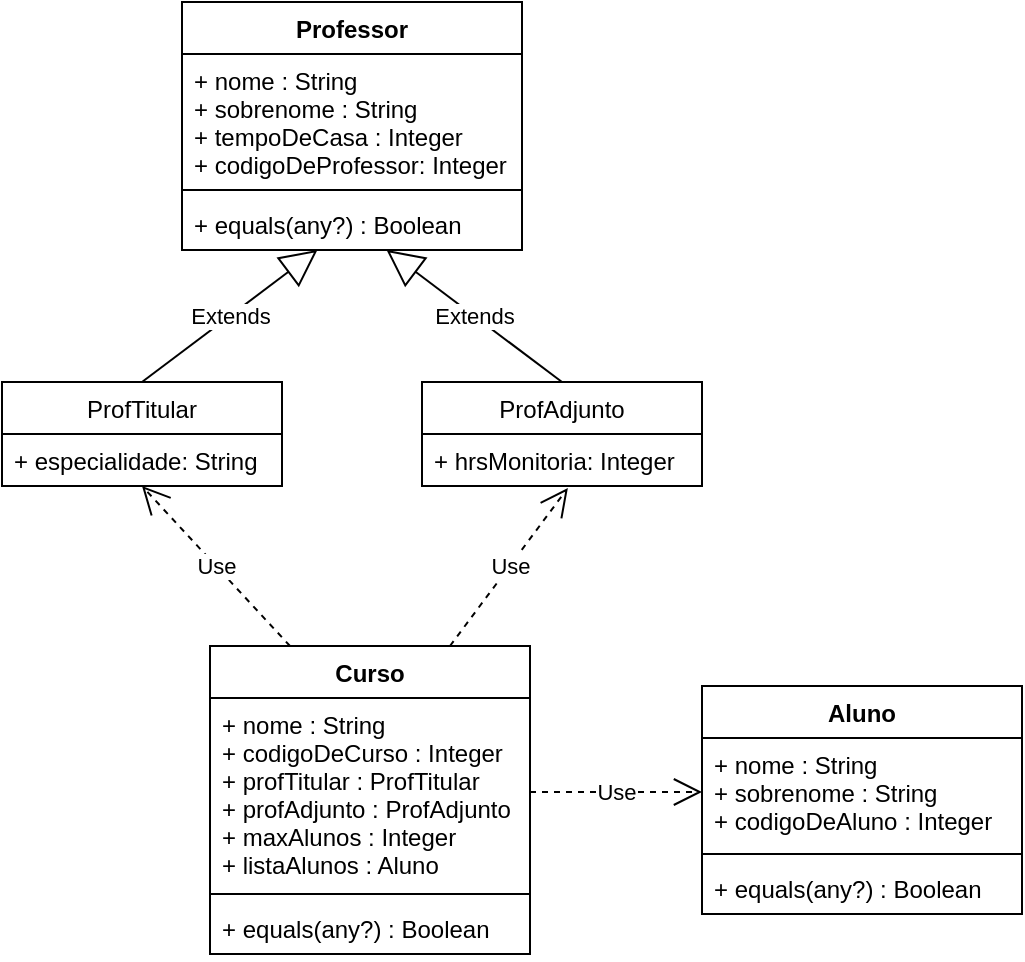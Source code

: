 <mxfile version="13.7.5" type="device"><diagram id="jfgvFl8_3uSusl3U_5JF" name="Page-1"><mxGraphModel dx="868" dy="433" grid="1" gridSize="10" guides="1" tooltips="1" connect="1" arrows="1" fold="1" page="1" pageScale="1" pageWidth="827" pageHeight="1169" math="0" shadow="0"><root><mxCell id="0"/><mxCell id="1" parent="0"/><mxCell id="T_KRJp2PCPthfg3AWI1L-1" value="Professor" style="swimlane;fontStyle=1;align=center;verticalAlign=top;childLayout=stackLayout;horizontal=1;startSize=26;horizontalStack=0;resizeParent=1;resizeParentMax=0;resizeLast=0;collapsible=1;marginBottom=0;" parent="1" vertex="1"><mxGeometry x="320" y="80" width="170" height="124" as="geometry"/></mxCell><mxCell id="T_KRJp2PCPthfg3AWI1L-2" value="+ nome : String&#10;+ sobrenome : String&#10;+ tempoDeCasa : Integer&#10;+ codigoDeProfessor: Integer" style="text;strokeColor=none;fillColor=none;align=left;verticalAlign=top;spacingLeft=4;spacingRight=4;overflow=hidden;rotatable=0;points=[[0,0.5],[1,0.5]];portConstraint=eastwest;" parent="T_KRJp2PCPthfg3AWI1L-1" vertex="1"><mxGeometry y="26" width="170" height="64" as="geometry"/></mxCell><mxCell id="T_KRJp2PCPthfg3AWI1L-3" value="" style="line;strokeWidth=1;fillColor=none;align=left;verticalAlign=middle;spacingTop=-1;spacingLeft=3;spacingRight=3;rotatable=0;labelPosition=right;points=[];portConstraint=eastwest;" parent="T_KRJp2PCPthfg3AWI1L-1" vertex="1"><mxGeometry y="90" width="170" height="8" as="geometry"/></mxCell><mxCell id="T_KRJp2PCPthfg3AWI1L-4" value="+ equals(any?) : Boolean" style="text;strokeColor=none;fillColor=none;align=left;verticalAlign=top;spacingLeft=4;spacingRight=4;overflow=hidden;rotatable=0;points=[[0,0.5],[1,0.5]];portConstraint=eastwest;" parent="T_KRJp2PCPthfg3AWI1L-1" vertex="1"><mxGeometry y="98" width="170" height="26" as="geometry"/></mxCell><mxCell id="Grdmdn2kO0zhjB0yxHhL-5" value="ProfAdjunto" style="swimlane;fontStyle=0;childLayout=stackLayout;horizontal=1;startSize=26;fillColor=none;horizontalStack=0;resizeParent=1;resizeParentMax=0;resizeLast=0;collapsible=1;marginBottom=0;" vertex="1" parent="1"><mxGeometry x="440" y="270" width="140" height="52" as="geometry"/></mxCell><mxCell id="Grdmdn2kO0zhjB0yxHhL-6" value="+ hrsMonitoria: Integer" style="text;strokeColor=none;fillColor=none;align=left;verticalAlign=top;spacingLeft=4;spacingRight=4;overflow=hidden;rotatable=0;points=[[0,0.5],[1,0.5]];portConstraint=eastwest;" vertex="1" parent="Grdmdn2kO0zhjB0yxHhL-5"><mxGeometry y="26" width="140" height="26" as="geometry"/></mxCell><mxCell id="Grdmdn2kO0zhjB0yxHhL-1" value="ProfTitular" style="swimlane;fontStyle=0;childLayout=stackLayout;horizontal=1;startSize=26;fillColor=none;horizontalStack=0;resizeParent=1;resizeParentMax=0;resizeLast=0;collapsible=1;marginBottom=0;" vertex="1" parent="1"><mxGeometry x="230" y="270" width="140" height="52" as="geometry"/></mxCell><mxCell id="Grdmdn2kO0zhjB0yxHhL-2" value="+ especialidade: String" style="text;strokeColor=none;fillColor=none;align=left;verticalAlign=top;spacingLeft=4;spacingRight=4;overflow=hidden;rotatable=0;points=[[0,0.5],[1,0.5]];portConstraint=eastwest;" vertex="1" parent="Grdmdn2kO0zhjB0yxHhL-1"><mxGeometry y="26" width="140" height="26" as="geometry"/></mxCell><mxCell id="Grdmdn2kO0zhjB0yxHhL-9" value="Extends" style="endArrow=block;endSize=16;endFill=0;html=1;exitX=0.5;exitY=0;exitDx=0;exitDy=0;" edge="1" parent="1" source="Grdmdn2kO0zhjB0yxHhL-1" target="T_KRJp2PCPthfg3AWI1L-4"><mxGeometry width="160" relative="1" as="geometry"><mxPoint x="330" y="250" as="sourcePoint"/><mxPoint x="490" y="250" as="targetPoint"/></mxGeometry></mxCell><mxCell id="Grdmdn2kO0zhjB0yxHhL-10" value="Extends" style="endArrow=block;endSize=16;endFill=0;html=1;exitX=0.5;exitY=0;exitDx=0;exitDy=0;" edge="1" parent="1" source="Grdmdn2kO0zhjB0yxHhL-5" target="T_KRJp2PCPthfg3AWI1L-4"><mxGeometry width="160" relative="1" as="geometry"><mxPoint x="310" y="280" as="sourcePoint"/><mxPoint x="397.722" y="214" as="targetPoint"/></mxGeometry></mxCell><mxCell id="Grdmdn2kO0zhjB0yxHhL-15" value="Curso" style="swimlane;fontStyle=1;align=center;verticalAlign=top;childLayout=stackLayout;horizontal=1;startSize=26;horizontalStack=0;resizeParent=1;resizeParentMax=0;resizeLast=0;collapsible=1;marginBottom=0;" vertex="1" parent="1"><mxGeometry x="334" y="402" width="160" height="154" as="geometry"/></mxCell><mxCell id="Grdmdn2kO0zhjB0yxHhL-16" value="+ nome : String&#10;+ codigoDeCurso : Integer&#10;+ profTitular : ProfTitular&#10;+ profAdjunto : ProfAdjunto&#10;+ maxAlunos : Integer&#10;+ listaAlunos : Aluno&#10;" style="text;strokeColor=none;fillColor=none;align=left;verticalAlign=top;spacingLeft=4;spacingRight=4;overflow=hidden;rotatable=0;points=[[0,0.5],[1,0.5]];portConstraint=eastwest;" vertex="1" parent="Grdmdn2kO0zhjB0yxHhL-15"><mxGeometry y="26" width="160" height="94" as="geometry"/></mxCell><mxCell id="Grdmdn2kO0zhjB0yxHhL-17" value="" style="line;strokeWidth=1;fillColor=none;align=left;verticalAlign=middle;spacingTop=-1;spacingLeft=3;spacingRight=3;rotatable=0;labelPosition=right;points=[];portConstraint=eastwest;" vertex="1" parent="Grdmdn2kO0zhjB0yxHhL-15"><mxGeometry y="120" width="160" height="8" as="geometry"/></mxCell><mxCell id="Grdmdn2kO0zhjB0yxHhL-18" value="+ equals(any?) : Boolean" style="text;strokeColor=none;fillColor=none;align=left;verticalAlign=top;spacingLeft=4;spacingRight=4;overflow=hidden;rotatable=0;points=[[0,0.5],[1,0.5]];portConstraint=eastwest;" vertex="1" parent="Grdmdn2kO0zhjB0yxHhL-15"><mxGeometry y="128" width="160" height="26" as="geometry"/></mxCell><mxCell id="Grdmdn2kO0zhjB0yxHhL-23" value="Use" style="endArrow=open;endSize=12;dashed=1;html=1;entryX=0;entryY=0.5;entryDx=0;entryDy=0;exitX=1;exitY=0.5;exitDx=0;exitDy=0;" edge="1" parent="1" source="Grdmdn2kO0zhjB0yxHhL-16" target="Grdmdn2kO0zhjB0yxHhL-20"><mxGeometry width="160" relative="1" as="geometry"><mxPoint x="500" y="455" as="sourcePoint"/><mxPoint x="490" y="422" as="targetPoint"/></mxGeometry></mxCell><mxCell id="Grdmdn2kO0zhjB0yxHhL-19" value="Aluno" style="swimlane;fontStyle=1;align=center;verticalAlign=top;childLayout=stackLayout;horizontal=1;startSize=26;horizontalStack=0;resizeParent=1;resizeParentMax=0;resizeLast=0;collapsible=1;marginBottom=0;" vertex="1" parent="1"><mxGeometry x="580" y="422" width="160" height="114" as="geometry"/></mxCell><mxCell id="Grdmdn2kO0zhjB0yxHhL-20" value="+ nome : String&#10;+ sobrenome : String&#10;+ codigoDeAluno : Integer" style="text;strokeColor=none;fillColor=none;align=left;verticalAlign=top;spacingLeft=4;spacingRight=4;overflow=hidden;rotatable=0;points=[[0,0.5],[1,0.5]];portConstraint=eastwest;" vertex="1" parent="Grdmdn2kO0zhjB0yxHhL-19"><mxGeometry y="26" width="160" height="54" as="geometry"/></mxCell><mxCell id="Grdmdn2kO0zhjB0yxHhL-21" value="" style="line;strokeWidth=1;fillColor=none;align=left;verticalAlign=middle;spacingTop=-1;spacingLeft=3;spacingRight=3;rotatable=0;labelPosition=right;points=[];portConstraint=eastwest;" vertex="1" parent="Grdmdn2kO0zhjB0yxHhL-19"><mxGeometry y="80" width="160" height="8" as="geometry"/></mxCell><mxCell id="Grdmdn2kO0zhjB0yxHhL-22" value="+ equals(any?) : Boolean" style="text;strokeColor=none;fillColor=none;align=left;verticalAlign=top;spacingLeft=4;spacingRight=4;overflow=hidden;rotatable=0;points=[[0,0.5],[1,0.5]];portConstraint=eastwest;" vertex="1" parent="Grdmdn2kO0zhjB0yxHhL-19"><mxGeometry y="88" width="160" height="26" as="geometry"/></mxCell><mxCell id="Grdmdn2kO0zhjB0yxHhL-24" value="Use" style="endArrow=open;endSize=12;dashed=1;html=1;entryX=0.521;entryY=1.038;entryDx=0;entryDy=0;exitX=0.75;exitY=0;exitDx=0;exitDy=0;entryPerimeter=0;" edge="1" parent="1" source="Grdmdn2kO0zhjB0yxHhL-15" target="Grdmdn2kO0zhjB0yxHhL-6"><mxGeometry width="160" relative="1" as="geometry"><mxPoint x="504" y="443" as="sourcePoint"/><mxPoint x="590" y="443" as="targetPoint"/></mxGeometry></mxCell><mxCell id="Grdmdn2kO0zhjB0yxHhL-25" value="Use" style="endArrow=open;endSize=12;dashed=1;html=1;entryX=0.5;entryY=1;entryDx=0;entryDy=0;exitX=0.25;exitY=0;exitDx=0;exitDy=0;entryPerimeter=0;" edge="1" parent="1" source="Grdmdn2kO0zhjB0yxHhL-15" target="Grdmdn2kO0zhjB0yxHhL-2"><mxGeometry width="160" relative="1" as="geometry"><mxPoint x="464" y="370" as="sourcePoint"/><mxPoint x="529.94" y="329.998" as="targetPoint"/></mxGeometry></mxCell></root></mxGraphModel></diagram></mxfile>